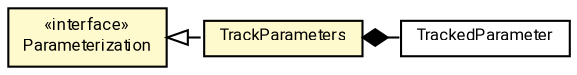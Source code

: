 #!/usr/local/bin/dot
#
# Class diagram 
# Generated by UMLGraph version R5_7_2-60-g0e99a6 (http://www.spinellis.gr/umlgraph/)
#

digraph G {
	graph [fontnames="svg"]
	edge [fontname="Roboto",fontsize=7,labelfontname="Roboto",labelfontsize=7,color="black"];
	node [fontname="Roboto",fontcolor="black",fontsize=8,shape=plaintext,margin=0,width=0,height=0];
	nodesep=0.15;
	ranksep=0.25;
	rankdir=LR;
	// de.lmu.ifi.dbs.elki.utilities.optionhandling.parameterization.Parameterization
	c10296576 [label=<<table title="de.lmu.ifi.dbs.elki.utilities.optionhandling.parameterization.Parameterization" border="0" cellborder="1" cellspacing="0" cellpadding="2" bgcolor="LemonChiffon" href="Parameterization.html" target="_parent">
		<tr><td><table border="0" cellspacing="0" cellpadding="1">
		<tr><td align="center" balign="center"> &#171;interface&#187; </td></tr>
		<tr><td align="center" balign="center"> <font face="Roboto">Parameterization</font> </td></tr>
		</table></td></tr>
		</table>>, URL="Parameterization.html"];
	// de.lmu.ifi.dbs.elki.utilities.optionhandling.parameterization.TrackedParameter
	c10296577 [label=<<table title="de.lmu.ifi.dbs.elki.utilities.optionhandling.parameterization.TrackedParameter" border="0" cellborder="1" cellspacing="0" cellpadding="2" href="TrackedParameter.html" target="_parent">
		<tr><td><table border="0" cellspacing="0" cellpadding="1">
		<tr><td align="center" balign="center"> <font face="Roboto">TrackedParameter</font> </td></tr>
		</table></td></tr>
		</table>>, URL="TrackedParameter.html"];
	// de.lmu.ifi.dbs.elki.utilities.optionhandling.parameterization.TrackParameters
	c10296578 [label=<<table title="de.lmu.ifi.dbs.elki.utilities.optionhandling.parameterization.TrackParameters" border="0" cellborder="1" cellspacing="0" cellpadding="2" bgcolor="lemonChiffon" href="TrackParameters.html" target="_parent">
		<tr><td><table border="0" cellspacing="0" cellpadding="1">
		<tr><td align="center" balign="center"> <font face="Roboto">TrackParameters</font> </td></tr>
		</table></td></tr>
		</table>>, URL="TrackParameters.html"];
	// de.lmu.ifi.dbs.elki.utilities.optionhandling.parameterization.TrackParameters implements de.lmu.ifi.dbs.elki.utilities.optionhandling.parameterization.Parameterization
	c10296576 -> c10296578 [arrowtail=empty,style=dashed,dir=back,weight=9];
	// de.lmu.ifi.dbs.elki.utilities.optionhandling.parameterization.TrackParameters composed de.lmu.ifi.dbs.elki.utilities.optionhandling.parameterization.TrackedParameter
	c10296578 -> c10296577 [arrowhead=none,arrowtail=diamond,dir=back,weight=6];
}

